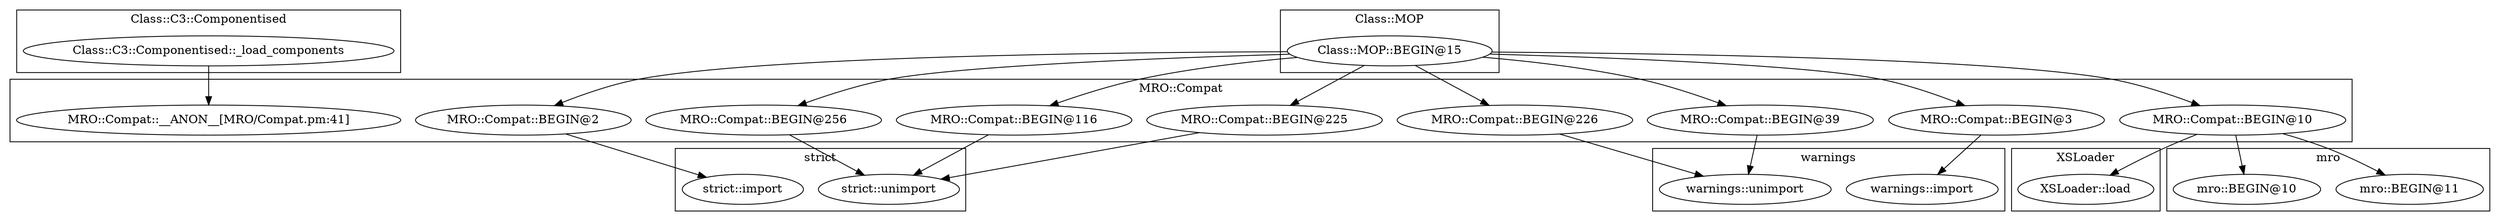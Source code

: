 digraph {
graph [overlap=false]
subgraph cluster_MRO_Compat {
	label="MRO::Compat";
	"MRO::Compat::BEGIN@2";
	"MRO::Compat::BEGIN@225";
	"MRO::Compat::BEGIN@116";
	"MRO::Compat::BEGIN@39";
	"MRO::Compat::BEGIN@256";
	"MRO::Compat::BEGIN@3";
	"MRO::Compat::BEGIN@10";
	"MRO::Compat::BEGIN@226";
	"MRO::Compat::__ANON__[MRO/Compat.pm:41]";
}
subgraph cluster_warnings {
	label="warnings";
	"warnings::unimport";
	"warnings::import";
}
subgraph cluster_XSLoader {
	label="XSLoader";
	"XSLoader::load";
}
subgraph cluster_mro {
	label="mro";
	"mro::BEGIN@10";
	"mro::BEGIN@11";
}
subgraph cluster_Class_C3_Componentised {
	label="Class::C3::Componentised";
	"Class::C3::Componentised::_load_components";
}
subgraph cluster_strict {
	label="strict";
	"strict::unimport";
	"strict::import";
}
subgraph cluster_Class_MOP {
	label="Class::MOP";
	"Class::MOP::BEGIN@15";
}
"MRO::Compat::BEGIN@10" -> "mro::BEGIN@10";
"Class::C3::Componentised::_load_components" -> "MRO::Compat::__ANON__[MRO/Compat.pm:41]";
"Class::MOP::BEGIN@15" -> "MRO::Compat::BEGIN@256";
"Class::MOP::BEGIN@15" -> "MRO::Compat::BEGIN@2";
"Class::MOP::BEGIN@15" -> "MRO::Compat::BEGIN@39";
"Class::MOP::BEGIN@15" -> "MRO::Compat::BEGIN@10";
"Class::MOP::BEGIN@15" -> "MRO::Compat::BEGIN@116";
"MRO::Compat::BEGIN@2" -> "strict::import";
"MRO::Compat::BEGIN@10" -> "XSLoader::load";
"MRO::Compat::BEGIN@10" -> "mro::BEGIN@11";
"MRO::Compat::BEGIN@116" -> "strict::unimport";
"MRO::Compat::BEGIN@256" -> "strict::unimport";
"MRO::Compat::BEGIN@225" -> "strict::unimport";
"MRO::Compat::BEGIN@3" -> "warnings::import";
"MRO::Compat::BEGIN@39" -> "warnings::unimport";
"MRO::Compat::BEGIN@226" -> "warnings::unimport";
"Class::MOP::BEGIN@15" -> "MRO::Compat::BEGIN@3";
"Class::MOP::BEGIN@15" -> "MRO::Compat::BEGIN@225";
"Class::MOP::BEGIN@15" -> "MRO::Compat::BEGIN@226";
}

